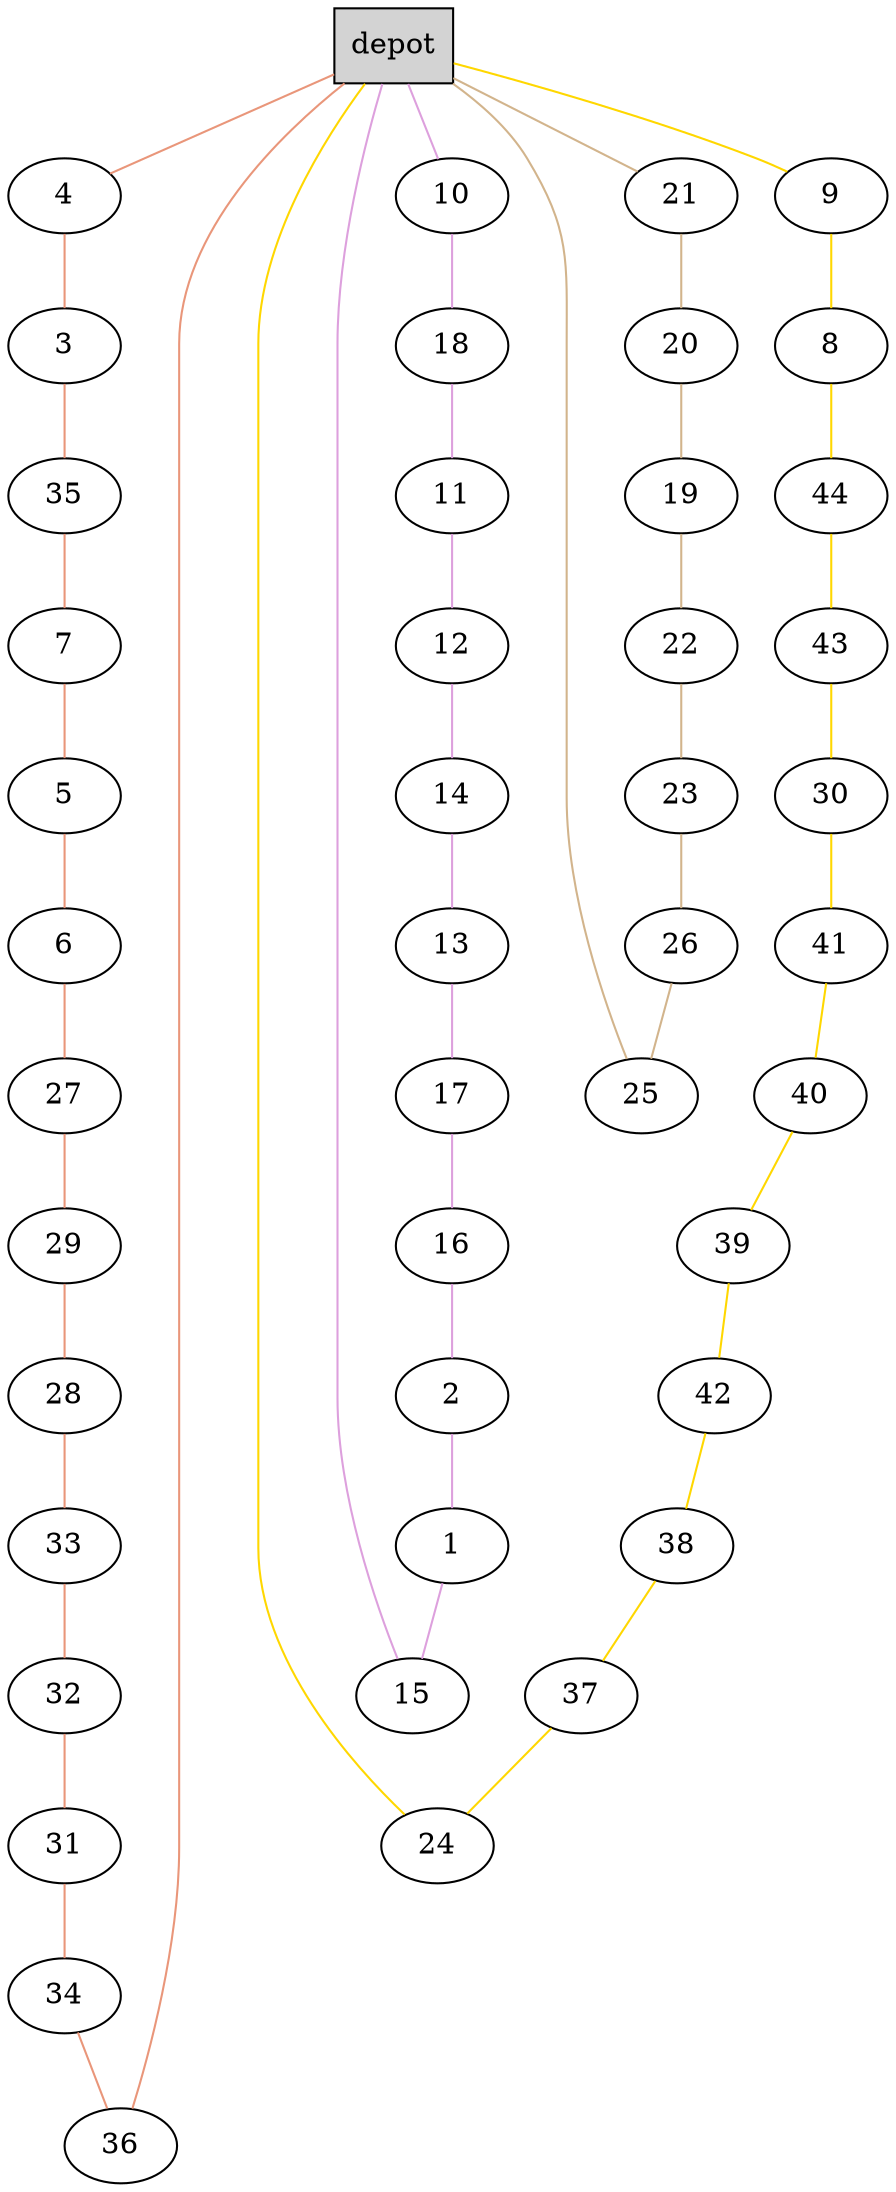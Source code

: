 graph G {
  0[shape = box, label = "depot", style = filled ];
  4[shape = ellipse];
  "0"--"4"[color = darksalmon];
  3[shape = ellipse];
  "4"--"3"[color = darksalmon];
  35[shape = ellipse];
  "3"--"35"[color = darksalmon];
  7[shape = ellipse];
  "35"--"7"[color = darksalmon];
  5[shape = ellipse];
  "7"--"5"[color = darksalmon];
  6[shape = ellipse];
  "5"--"6"[color = darksalmon];
  27[shape = ellipse];
  "6"--"27"[color = darksalmon];
  29[shape = ellipse];
  "27"--"29"[color = darksalmon];
  28[shape = ellipse];
  "29"--"28"[color = darksalmon];
  33[shape = ellipse];
  "28"--"33"[color = darksalmon];
  32[shape = ellipse];
  "33"--"32"[color = darksalmon];
  31[shape = ellipse];
  "32"--"31"[color = darksalmon];
  34[shape = ellipse];
  "31"--"34"[color = darksalmon];
  36[shape = ellipse];
  "34"--"36"[color = darksalmon];
  "36"--"0"[color = darksalmon];
  9[shape = ellipse];
  "0"--"9"[color = gold];
  8[shape = ellipse];
  "9"--"8"[color = gold];
  44[shape = ellipse];
  "8"--"44"[color = gold];
  43[shape = ellipse];
  "44"--"43"[color = gold];
  30[shape = ellipse];
  "43"--"30"[color = gold];
  41[shape = ellipse];
  "30"--"41"[color = gold];
  40[shape = ellipse];
  "41"--"40"[color = gold];
  39[shape = ellipse];
  "40"--"39"[color = gold];
  42[shape = ellipse];
  "39"--"42"[color = gold];
  38[shape = ellipse];
  "42"--"38"[color = gold];
  37[shape = ellipse];
  "38"--"37"[color = gold];
  24[shape = ellipse];
  "37"--"24"[color = gold];
  "24"--"0"[color = gold];
  10[shape = ellipse];
  "0"--"10"[color = plum];
  18[shape = ellipse];
  "10"--"18"[color = plum];
  11[shape = ellipse];
  "18"--"11"[color = plum];
  12[shape = ellipse];
  "11"--"12"[color = plum];
  14[shape = ellipse];
  "12"--"14"[color = plum];
  13[shape = ellipse];
  "14"--"13"[color = plum];
  17[shape = ellipse];
  "13"--"17"[color = plum];
  16[shape = ellipse];
  "17"--"16"[color = plum];
  2[shape = ellipse];
  "16"--"2"[color = plum];
  1[shape = ellipse];
  "2"--"1"[color = plum];
  15[shape = ellipse];
  "1"--"15"[color = plum];
  "15"--"0"[color = plum];
  21[shape = ellipse];
  "0"--"21"[color = tan];
  20[shape = ellipse];
  "21"--"20"[color = tan];
  19[shape = ellipse];
  "20"--"19"[color = tan];
  22[shape = ellipse];
  "19"--"22"[color = tan];
  23[shape = ellipse];
  "22"--"23"[color = tan];
  26[shape = ellipse];
  "23"--"26"[color = tan];
  25[shape = ellipse];
  "26"--"25"[color = tan];
  "25"--"0"[color = tan];
}
